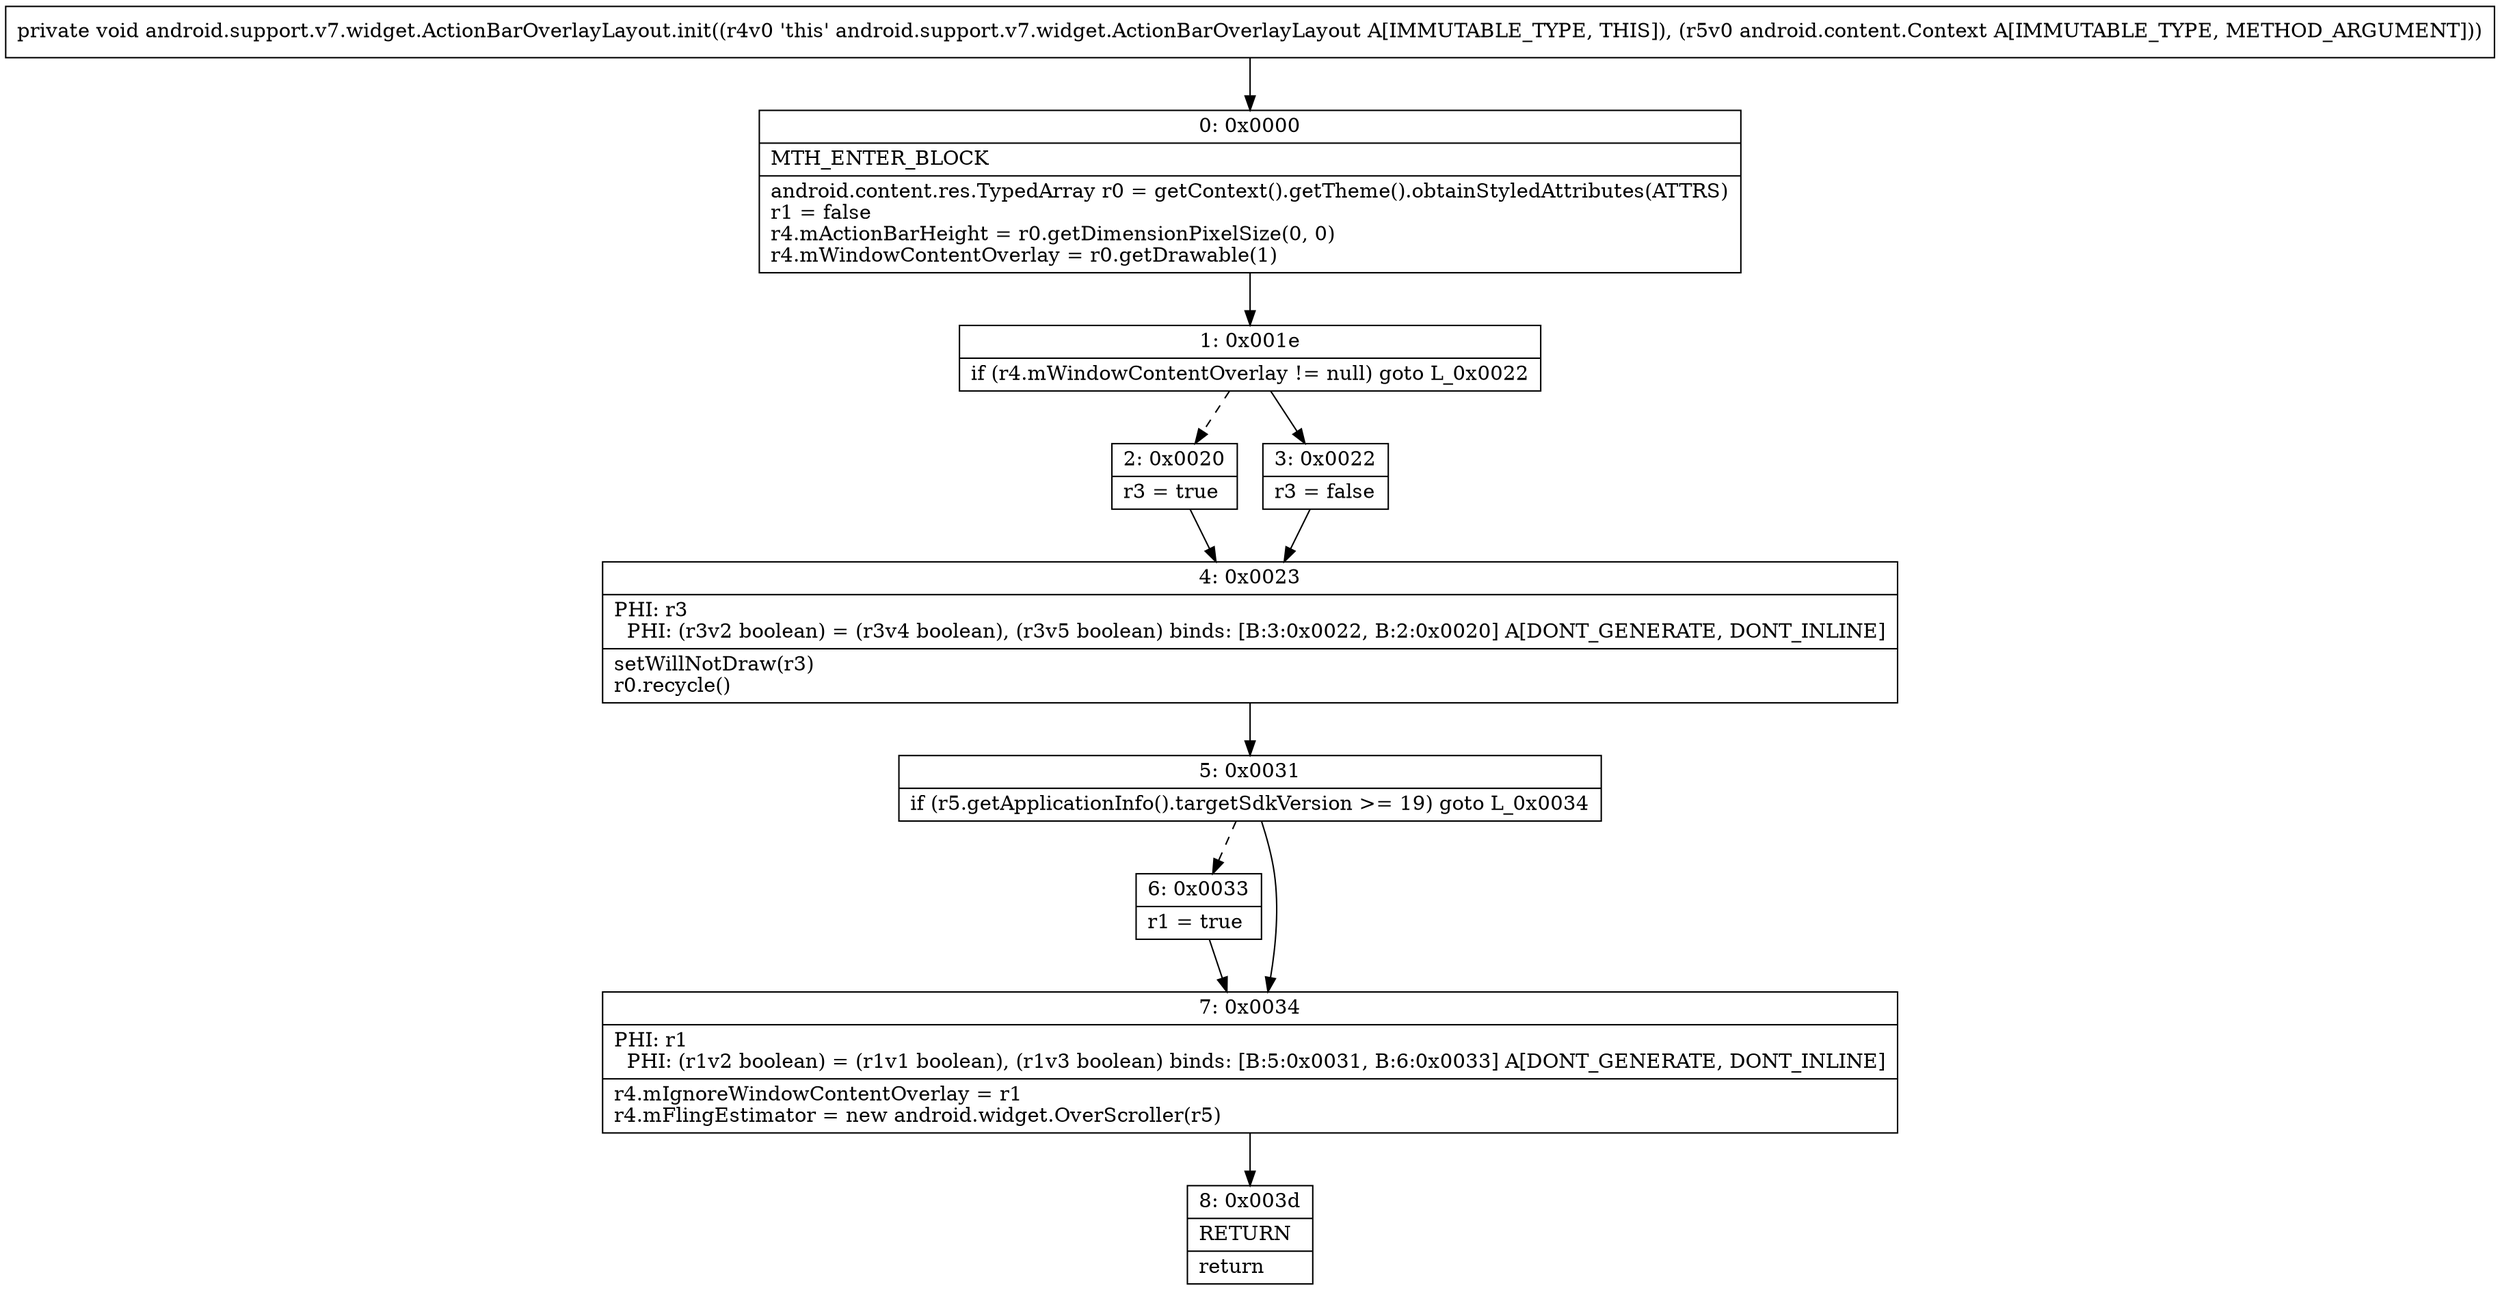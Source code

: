 digraph "CFG forandroid.support.v7.widget.ActionBarOverlayLayout.init(Landroid\/content\/Context;)V" {
Node_0 [shape=record,label="{0\:\ 0x0000|MTH_ENTER_BLOCK\l|android.content.res.TypedArray r0 = getContext().getTheme().obtainStyledAttributes(ATTRS)\lr1 = false\lr4.mActionBarHeight = r0.getDimensionPixelSize(0, 0)\lr4.mWindowContentOverlay = r0.getDrawable(1)\l}"];
Node_1 [shape=record,label="{1\:\ 0x001e|if (r4.mWindowContentOverlay != null) goto L_0x0022\l}"];
Node_2 [shape=record,label="{2\:\ 0x0020|r3 = true\l}"];
Node_3 [shape=record,label="{3\:\ 0x0022|r3 = false\l}"];
Node_4 [shape=record,label="{4\:\ 0x0023|PHI: r3 \l  PHI: (r3v2 boolean) = (r3v4 boolean), (r3v5 boolean) binds: [B:3:0x0022, B:2:0x0020] A[DONT_GENERATE, DONT_INLINE]\l|setWillNotDraw(r3)\lr0.recycle()\l}"];
Node_5 [shape=record,label="{5\:\ 0x0031|if (r5.getApplicationInfo().targetSdkVersion \>= 19) goto L_0x0034\l}"];
Node_6 [shape=record,label="{6\:\ 0x0033|r1 = true\l}"];
Node_7 [shape=record,label="{7\:\ 0x0034|PHI: r1 \l  PHI: (r1v2 boolean) = (r1v1 boolean), (r1v3 boolean) binds: [B:5:0x0031, B:6:0x0033] A[DONT_GENERATE, DONT_INLINE]\l|r4.mIgnoreWindowContentOverlay = r1\lr4.mFlingEstimator = new android.widget.OverScroller(r5)\l}"];
Node_8 [shape=record,label="{8\:\ 0x003d|RETURN\l|return\l}"];
MethodNode[shape=record,label="{private void android.support.v7.widget.ActionBarOverlayLayout.init((r4v0 'this' android.support.v7.widget.ActionBarOverlayLayout A[IMMUTABLE_TYPE, THIS]), (r5v0 android.content.Context A[IMMUTABLE_TYPE, METHOD_ARGUMENT])) }"];
MethodNode -> Node_0;
Node_0 -> Node_1;
Node_1 -> Node_2[style=dashed];
Node_1 -> Node_3;
Node_2 -> Node_4;
Node_3 -> Node_4;
Node_4 -> Node_5;
Node_5 -> Node_6[style=dashed];
Node_5 -> Node_7;
Node_6 -> Node_7;
Node_7 -> Node_8;
}

